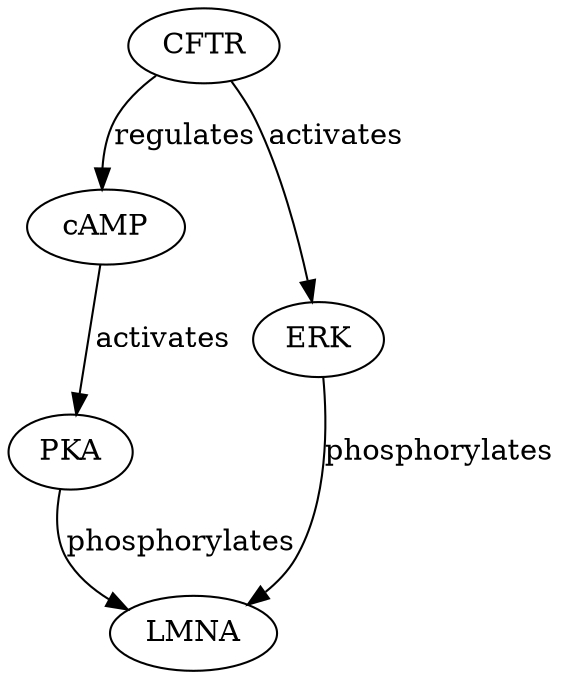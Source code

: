 digraph {
CFTR;
cAMP;
PKA;
LMNA;
ERK;
CFTR -> cAMP [key=0, label=regulates, probability=0.8, evidence="PMID: 12345678"];
CFTR -> ERK [key=0, label=activates, probability=0.6, evidence="PMID: 45678901"];
cAMP -> PKA [key=0, label=activates, probability=0.9, evidence="PMID: 23456789"];
PKA -> LMNA [key=0, label=phosphorylates, probability=0.7, evidence="PMID: 34567890"];
ERK -> LMNA [key=0, label=phosphorylates, probability=0.7, evidence="PMID: 56789012"];
}
